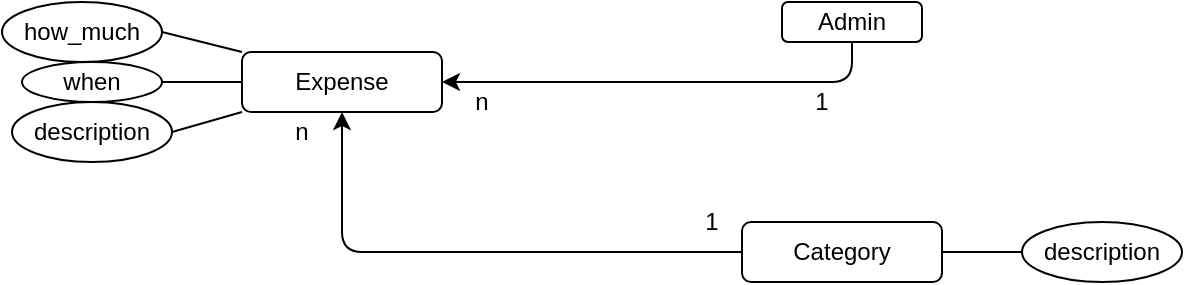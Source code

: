 <mxfile version="13.1.0" type="device"><diagram id="ncBYO5aDClbinUClGrZj" name="Page-1"><mxGraphModel dx="868" dy="435" grid="1" gridSize="10" guides="1" tooltips="1" connect="1" arrows="1" fold="1" page="1" pageScale="1" pageWidth="850" pageHeight="1100" math="0" shadow="0"><root><mxCell id="0"/><mxCell id="1" parent="0"/><mxCell id="7jpdKAu7UgbV4-CxWPiH-1" value="Expense" style="rounded=1;whiteSpace=wrap;html=1;" vertex="1" parent="1"><mxGeometry x="170" y="55" width="100" height="30" as="geometry"/></mxCell><mxCell id="7jpdKAu7UgbV4-CxWPiH-2" value="Category" style="rounded=1;whiteSpace=wrap;html=1;" vertex="1" parent="1"><mxGeometry x="420" y="140" width="100" height="30" as="geometry"/></mxCell><mxCell id="7jpdKAu7UgbV4-CxWPiH-3" value="when" style="ellipse;whiteSpace=wrap;html=1;" vertex="1" parent="1"><mxGeometry x="60" y="60" width="70" height="20" as="geometry"/></mxCell><mxCell id="7jpdKAu7UgbV4-CxWPiH-4" value="how_much" style="ellipse;whiteSpace=wrap;html=1;" vertex="1" parent="1"><mxGeometry x="50" y="30" width="80" height="30" as="geometry"/></mxCell><mxCell id="7jpdKAu7UgbV4-CxWPiH-5" value="description" style="ellipse;whiteSpace=wrap;html=1;" vertex="1" parent="1"><mxGeometry x="55" y="80" width="80" height="30" as="geometry"/></mxCell><mxCell id="7jpdKAu7UgbV4-CxWPiH-6" value="" style="endArrow=none;html=1;exitX=1;exitY=0.5;exitDx=0;exitDy=0;entryX=0;entryY=0;entryDx=0;entryDy=0;" edge="1" parent="1" source="7jpdKAu7UgbV4-CxWPiH-4" target="7jpdKAu7UgbV4-CxWPiH-1"><mxGeometry width="50" height="50" relative="1" as="geometry"><mxPoint x="150" y="170" as="sourcePoint"/><mxPoint x="200" y="120" as="targetPoint"/></mxGeometry></mxCell><mxCell id="7jpdKAu7UgbV4-CxWPiH-7" value="" style="endArrow=none;html=1;exitX=1;exitY=0.5;exitDx=0;exitDy=0;entryX=0;entryY=0.5;entryDx=0;entryDy=0;" edge="1" parent="1" source="7jpdKAu7UgbV4-CxWPiH-3" target="7jpdKAu7UgbV4-CxWPiH-1"><mxGeometry width="50" height="50" relative="1" as="geometry"><mxPoint x="200" y="220" as="sourcePoint"/><mxPoint x="250" y="170" as="targetPoint"/></mxGeometry></mxCell><mxCell id="7jpdKAu7UgbV4-CxWPiH-8" value="" style="endArrow=none;html=1;exitX=1;exitY=0.5;exitDx=0;exitDy=0;entryX=0;entryY=1;entryDx=0;entryDy=0;" edge="1" parent="1" source="7jpdKAu7UgbV4-CxWPiH-5" target="7jpdKAu7UgbV4-CxWPiH-1"><mxGeometry width="50" height="50" relative="1" as="geometry"><mxPoint x="150" y="160" as="sourcePoint"/><mxPoint x="200" y="110" as="targetPoint"/></mxGeometry></mxCell><mxCell id="7jpdKAu7UgbV4-CxWPiH-9" value="" style="endArrow=classic;html=1;exitX=0;exitY=0.5;exitDx=0;exitDy=0;entryX=0.5;entryY=1;entryDx=0;entryDy=0;" edge="1" parent="1" source="7jpdKAu7UgbV4-CxWPiH-2" target="7jpdKAu7UgbV4-CxWPiH-1"><mxGeometry width="50" height="50" relative="1" as="geometry"><mxPoint x="310" y="170" as="sourcePoint"/><mxPoint x="220" y="155" as="targetPoint"/><Array as="points"><mxPoint x="220" y="155"/></Array></mxGeometry></mxCell><mxCell id="7jpdKAu7UgbV4-CxWPiH-10" value="description" style="ellipse;whiteSpace=wrap;html=1;" vertex="1" parent="1"><mxGeometry x="560" y="140" width="80" height="30" as="geometry"/></mxCell><mxCell id="7jpdKAu7UgbV4-CxWPiH-11" value="" style="endArrow=none;html=1;entryX=0;entryY=0.5;entryDx=0;entryDy=0;exitX=1;exitY=0.5;exitDx=0;exitDy=0;" edge="1" parent="1" source="7jpdKAu7UgbV4-CxWPiH-2" target="7jpdKAu7UgbV4-CxWPiH-10"><mxGeometry width="50" height="50" relative="1" as="geometry"><mxPoint x="520" y="250" as="sourcePoint"/><mxPoint x="570" y="200" as="targetPoint"/></mxGeometry></mxCell><mxCell id="7jpdKAu7UgbV4-CxWPiH-12" value="Admin" style="rounded=1;whiteSpace=wrap;html=1;" vertex="1" parent="1"><mxGeometry x="440" y="30" width="70" height="20" as="geometry"/></mxCell><mxCell id="7jpdKAu7UgbV4-CxWPiH-13" value="" style="endArrow=classic;html=1;entryX=1;entryY=0.5;entryDx=0;entryDy=0;exitX=0.5;exitY=1;exitDx=0;exitDy=0;" edge="1" parent="1" source="7jpdKAu7UgbV4-CxWPiH-12" target="7jpdKAu7UgbV4-CxWPiH-1"><mxGeometry width="50" height="50" relative="1" as="geometry"><mxPoint x="300" y="70" as="sourcePoint"/><mxPoint x="350" y="20" as="targetPoint"/><Array as="points"><mxPoint x="475" y="70"/></Array></mxGeometry></mxCell><mxCell id="7jpdKAu7UgbV4-CxWPiH-14" value="1" style="text;html=1;strokeColor=none;fillColor=none;align=center;verticalAlign=middle;whiteSpace=wrap;rounded=0;" vertex="1" parent="1"><mxGeometry x="440" y="70" width="40" height="20" as="geometry"/></mxCell><mxCell id="7jpdKAu7UgbV4-CxWPiH-15" value="n" style="text;html=1;strokeColor=none;fillColor=none;align=center;verticalAlign=middle;whiteSpace=wrap;rounded=0;" vertex="1" parent="1"><mxGeometry x="270" y="70" width="40" height="20" as="geometry"/></mxCell><mxCell id="7jpdKAu7UgbV4-CxWPiH-16" value="1" style="text;html=1;strokeColor=none;fillColor=none;align=center;verticalAlign=middle;whiteSpace=wrap;rounded=0;" vertex="1" parent="1"><mxGeometry x="385" y="130" width="40" height="20" as="geometry"/></mxCell><mxCell id="7jpdKAu7UgbV4-CxWPiH-17" value="n" style="text;html=1;strokeColor=none;fillColor=none;align=center;verticalAlign=middle;whiteSpace=wrap;rounded=0;" vertex="1" parent="1"><mxGeometry x="180" y="85" width="40" height="20" as="geometry"/></mxCell></root></mxGraphModel></diagram></mxfile>